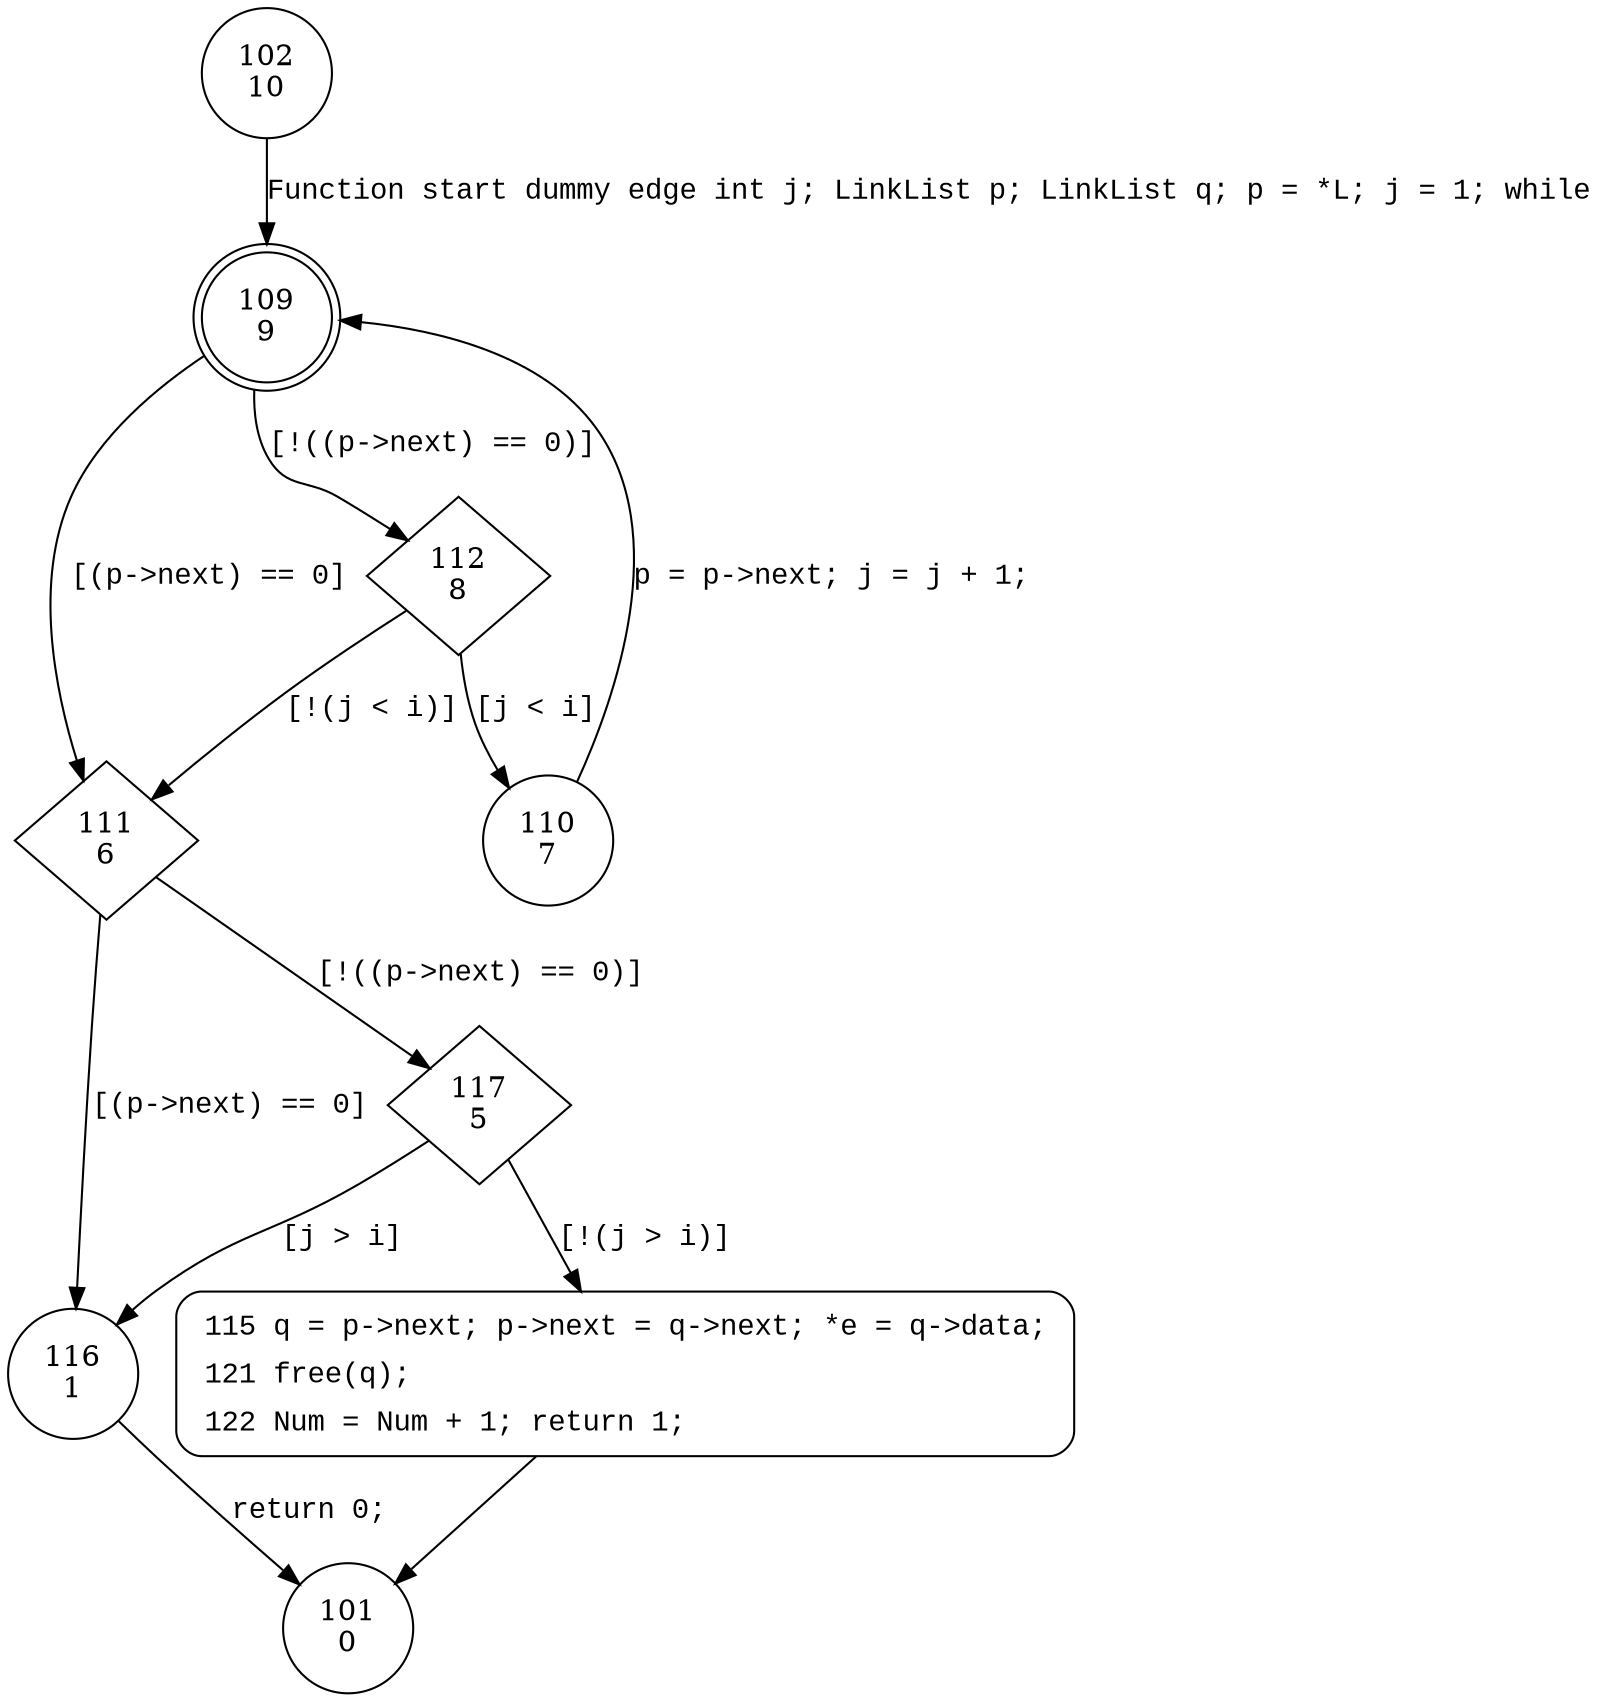 digraph ListDelete {
102 [shape="circle" label="102\n10"]
109 [shape="doublecircle" label="109\n9"]
111 [shape="diamond" label="111\n6"]
112 [shape="diamond" label="112\n8"]
110 [shape="circle" label="110\n7"]
116 [shape="circle" label="116\n1"]
117 [shape="diamond" label="117\n5"]
115 [shape="circle" label="115\n4"]
101 [shape="circle" label="101\n0"]
115 [style="filled,bold" penwidth="1" fillcolor="white" fontname="Courier New" shape="Mrecord" label=<<table border="0" cellborder="0" cellpadding="3" bgcolor="white"><tr><td align="right">115</td><td align="left">q = p-&gt;next; p-&gt;next = q-&gt;next; *e = q-&gt;data;</td></tr><tr><td align="right">121</td><td align="left">free(q);</td></tr><tr><td align="right">122</td><td align="left">Num = Num + 1; return 1;</td></tr></table>>]
115 -> 101[label=""]
102 -> 109 [label="Function start dummy edge int j; LinkList p; LinkList q; p = *L; j = 1; while" fontname="Courier New"]
109 -> 111 [label="[(p->next) == 0]" fontname="Courier New"]
109 -> 112 [label="[!((p->next) == 0)]" fontname="Courier New"]
112 -> 110 [label="[j < i]" fontname="Courier New"]
112 -> 111 [label="[!(j < i)]" fontname="Courier New"]
111 -> 116 [label="[(p->next) == 0]" fontname="Courier New"]
111 -> 117 [label="[!((p->next) == 0)]" fontname="Courier New"]
117 -> 116 [label="[j > i]" fontname="Courier New"]
117 -> 115 [label="[!(j > i)]" fontname="Courier New"]
116 -> 101 [label="return 0;" fontname="Courier New"]
110 -> 109 [label="p = p->next; j = j + 1; " fontname="Courier New"]
}